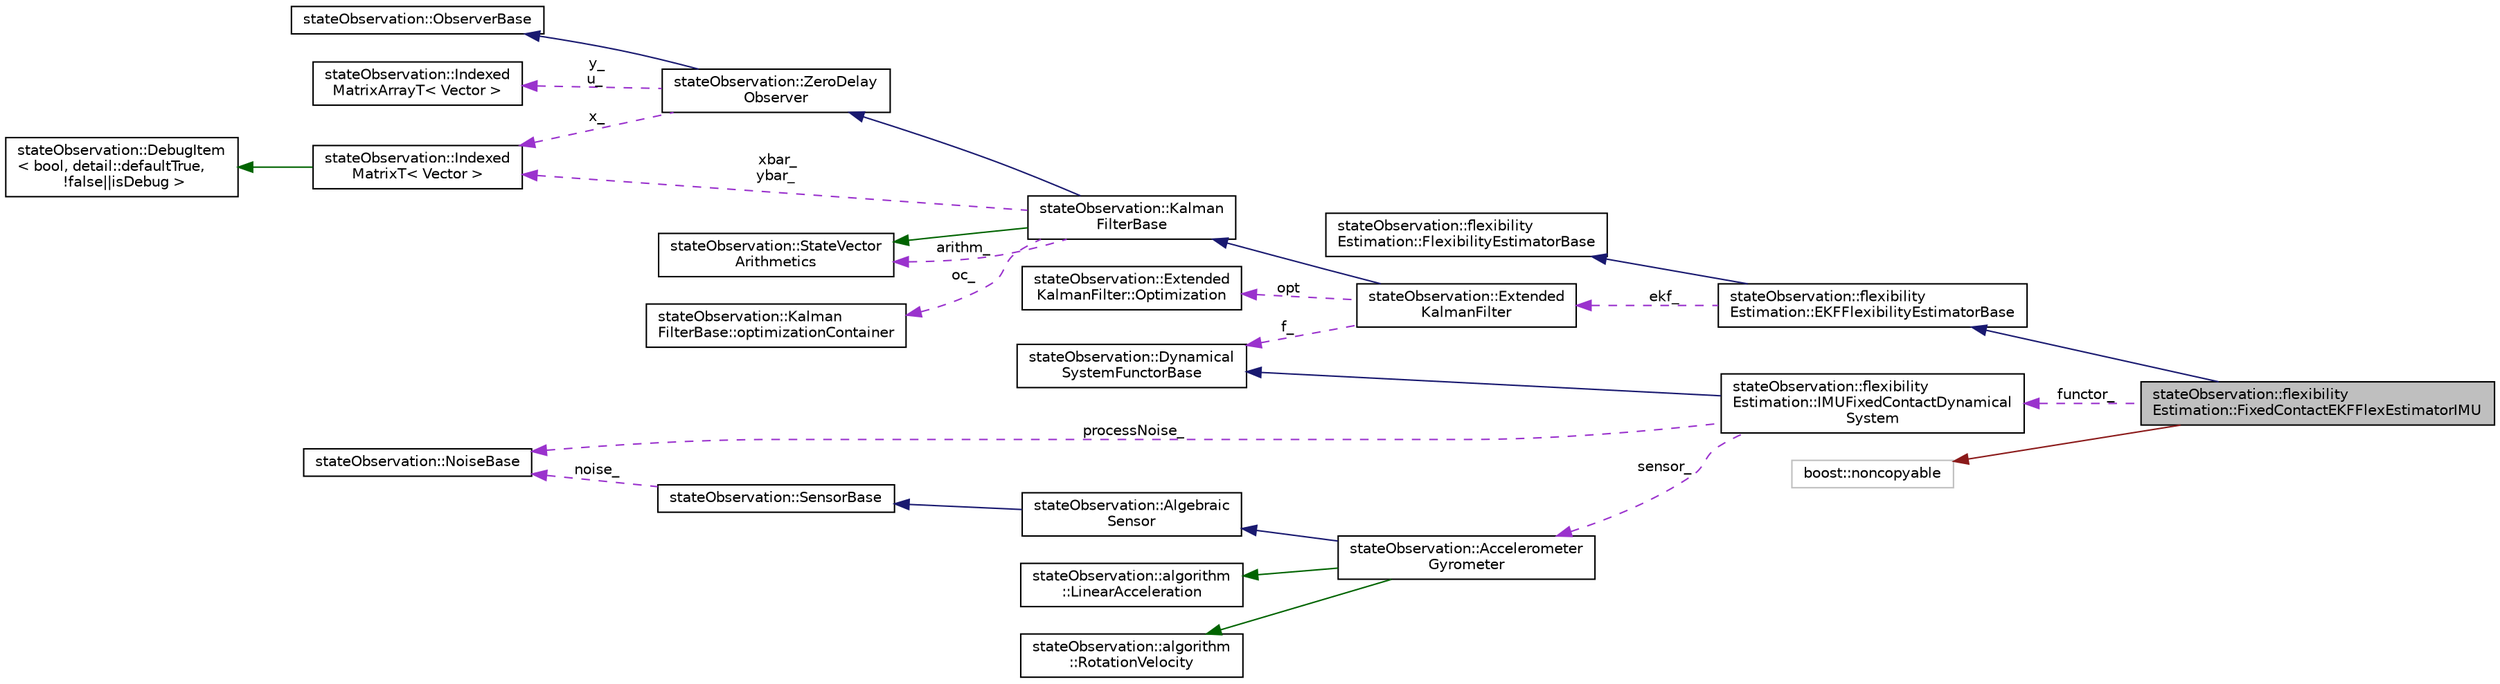 digraph "stateObservation::flexibilityEstimation::FixedContactEKFFlexEstimatorIMU"
{
  edge [fontname="Helvetica",fontsize="10",labelfontname="Helvetica",labelfontsize="10"];
  node [fontname="Helvetica",fontsize="10",shape=record];
  rankdir="LR";
  Node4 [label="stateObservation::flexibility\lEstimation::FixedContactEKFFlexEstimatorIMU",height=0.2,width=0.4,color="black", fillcolor="grey75", style="filled", fontcolor="black"];
  Node5 -> Node4 [dir="back",color="midnightblue",fontsize="10",style="solid",fontname="Helvetica"];
  Node5 [label="stateObservation::flexibility\lEstimation::EKFFlexibilityEstimatorBase",height=0.2,width=0.4,color="black", fillcolor="white", style="filled",URL="$classstateObservation_1_1flexibilityEstimation_1_1EKFFlexibilityEstimatorBase.html",tooltip="This class is the base class of the flexibility estimators that use an extended Kalman Filter..."];
  Node6 -> Node5 [dir="back",color="midnightblue",fontsize="10",style="solid",fontname="Helvetica"];
  Node6 [label="stateObservation::flexibility\lEstimation::FlexibilityEstimatorBase",height=0.2,width=0.4,color="black", fillcolor="white", style="filled",URL="$classstateObservation_1_1flexibilityEstimation_1_1FlexibilityEstimatorBase.html",tooltip="This class is the base class of the flexibility estimators. "];
  Node7 -> Node5 [dir="back",color="darkorchid3",fontsize="10",style="dashed",label=" ekf_" ,fontname="Helvetica"];
  Node7 [label="stateObservation::Extended\lKalmanFilter",height=0.2,width=0.4,color="black", fillcolor="white", style="filled",URL="$classstateObservation_1_1ExtendedKalmanFilter.html",tooltip="The class to intanciate to use an extended Kalman filter. To use this class, one needs to provide a p..."];
  Node8 -> Node7 [dir="back",color="midnightblue",fontsize="10",style="solid",fontname="Helvetica"];
  Node8 [label="stateObservation::Kalman\lFilterBase",height=0.2,width=0.4,color="black", fillcolor="white", style="filled",URL="$classstateObservation_1_1KalmanFilterBase.html",tooltip="It mostly implements the equations of Kalman filtering It is suitablle by derivation to be used incas..."];
  Node9 -> Node8 [dir="back",color="midnightblue",fontsize="10",style="solid",fontname="Helvetica"];
  Node9 [label="stateObservation::ZeroDelay\lObserver",height=0.2,width=0.4,color="black", fillcolor="white", style="filled",URL="$classstateObservation_1_1ZeroDelayObserver.html",tooltip="Defines the base class of online zero delay observers. Zero delay observers are the classical state o..."];
  Node10 -> Node9 [dir="back",color="midnightblue",fontsize="10",style="solid",fontname="Helvetica"];
  Node10 [label="stateObservation::ObserverBase",height=0.2,width=0.4,color="black", fillcolor="white", style="filled",URL="$classstateObservation_1_1ObserverBase.html",tooltip="The base class for observers. The observer is destinated to any dynamical system with a vector state ..."];
  Node11 -> Node9 [dir="back",color="darkorchid3",fontsize="10",style="dashed",label=" y_\nu_" ,fontname="Helvetica"];
  Node11 [label="stateObservation::Indexed\lMatrixArrayT\< Vector \>",height=0.2,width=0.4,color="black", fillcolor="white", style="filled",URL="$classstateObservation_1_1IndexedMatrixArrayT.html"];
  Node12 -> Node9 [dir="back",color="darkorchid3",fontsize="10",style="dashed",label=" x_" ,fontname="Helvetica"];
  Node12 [label="stateObservation::Indexed\lMatrixT\< Vector \>",height=0.2,width=0.4,color="black", fillcolor="white", style="filled",URL="$classstateObservation_1_1IndexedMatrixT.html"];
  Node13 -> Node12 [dir="back",color="darkgreen",fontsize="10",style="solid",fontname="Helvetica"];
  Node13 [label="stateObservation::DebugItem\l\< bool, detail::defaultTrue,\l !false\|\|isDebug \>",height=0.2,width=0.4,color="black", fillcolor="white", style="filled",URL="$classstateObservation_1_1DebugItem.html"];
  Node14 -> Node8 [dir="back",color="darkgreen",fontsize="10",style="solid",fontname="Helvetica"];
  Node14 [label="stateObservation::StateVector\lArithmetics",height=0.2,width=0.4,color="black", fillcolor="white", style="filled",URL="$classstateObservation_1_1StateVectorArithmetics.html",tooltip="This class is used to customize the way the difference between measurements, the state update functio..."];
  Node15 -> Node8 [dir="back",color="darkorchid3",fontsize="10",style="dashed",label=" oc_" ,fontname="Helvetica"];
  Node15 [label="stateObservation::Kalman\lFilterBase::optimizationContainer",height=0.2,width=0.4,color="black", fillcolor="white", style="filled",URL="$structstateObservation_1_1KalmanFilterBase_1_1optimizationContainer.html"];
  Node14 -> Node8 [dir="back",color="darkorchid3",fontsize="10",style="dashed",label=" arithm_" ,fontname="Helvetica"];
  Node12 -> Node8 [dir="back",color="darkorchid3",fontsize="10",style="dashed",label=" xbar_\nybar_" ,fontname="Helvetica"];
  Node16 -> Node7 [dir="back",color="darkorchid3",fontsize="10",style="dashed",label=" opt" ,fontname="Helvetica"];
  Node16 [label="stateObservation::Extended\lKalmanFilter::Optimization",height=0.2,width=0.4,color="black", fillcolor="white", style="filled",URL="$structstateObservation_1_1ExtendedKalmanFilter_1_1Optimization.html"];
  Node17 -> Node7 [dir="back",color="darkorchid3",fontsize="10",style="dashed",label=" f_" ,fontname="Helvetica"];
  Node17 [label="stateObservation::Dynamical\lSystemFunctorBase",height=0.2,width=0.4,color="black", fillcolor="white", style="filled",URL="$classstateObservation_1_1DynamicalSystemFunctorBase.html",tooltip="This is the base class of any functor that describes the dynamics of the state and the measurement..."];
  Node18 -> Node4 [dir="back",color="firebrick4",fontsize="10",style="solid",fontname="Helvetica"];
  Node18 [label="boost::noncopyable",height=0.2,width=0.4,color="grey75", fillcolor="white", style="filled"];
  Node19 -> Node4 [dir="back",color="darkorchid3",fontsize="10",style="dashed",label=" functor_" ,fontname="Helvetica"];
  Node19 [label="stateObservation::flexibility\lEstimation::IMUFixedContactDynamical\lSystem",height=0.2,width=0.4,color="black", fillcolor="white", style="filled",URL="$classstateObservation_1_1flexibilityEstimation_1_1IMUFixedContactDynamicalSystem.html",tooltip="This class describes the dynamics of a robot&#39;s flexibility this dynamics is the simplest possible sys..."];
  Node17 -> Node19 [dir="back",color="midnightblue",fontsize="10",style="solid",fontname="Helvetica"];
  Node20 -> Node19 [dir="back",color="darkorchid3",fontsize="10",style="dashed",label=" sensor_" ,fontname="Helvetica"];
  Node20 [label="stateObservation::Accelerometer\lGyrometer",height=0.2,width=0.4,color="black", fillcolor="white", style="filled",URL="$classstateObservation_1_1AccelerometerGyrometer.html",tooltip="Implements the accelerometer-gyrometer measurements. "];
  Node21 -> Node20 [dir="back",color="midnightblue",fontsize="10",style="solid",fontname="Helvetica"];
  Node21 [label="stateObservation::Algebraic\lSensor",height=0.2,width=0.4,color="black", fillcolor="white", style="filled",URL="$classstateObservation_1_1AlgebraicSensor.html",tooltip="The base class for algebraic sensors. Algebraic sensors are sensors which depend only on the state va..."];
  Node22 -> Node21 [dir="back",color="midnightblue",fontsize="10",style="solid",fontname="Helvetica"];
  Node22 [label="stateObservation::SensorBase",height=0.2,width=0.4,color="black", fillcolor="white", style="filled",URL="$classstateObservation_1_1SensorBase.html",tooltip="The base class for sensors. This must be derived to implement a sensor. "];
  Node23 -> Node22 [dir="back",color="darkorchid3",fontsize="10",style="dashed",label=" noise_" ,fontname="Helvetica"];
  Node23 [label="stateObservation::NoiseBase",height=0.2,width=0.4,color="black", fillcolor="white", style="filled",URL="$classstateObservation_1_1NoiseBase.html"];
  Node24 -> Node20 [dir="back",color="darkgreen",fontsize="10",style="solid",fontname="Helvetica"];
  Node24 [label="stateObservation::algorithm\l::LinearAcceleration",height=0.2,width=0.4,color="black", fillcolor="white", style="filled",URL="$classstateObservation_1_1algorithm_1_1LinearAcceleration.html",tooltip="Implements the measurements given by an accelerometer. "];
  Node25 -> Node20 [dir="back",color="darkgreen",fontsize="10",style="solid",fontname="Helvetica"];
  Node25 [label="stateObservation::algorithm\l::RotationVelocity",height=0.2,width=0.4,color="black", fillcolor="white", style="filled",URL="$classstateObservation_1_1algorithm_1_1RotationVelocity.html",tooltip="Implements the gyrometer measurement algorithm. "];
  Node23 -> Node19 [dir="back",color="darkorchid3",fontsize="10",style="dashed",label=" processNoise_" ,fontname="Helvetica"];
}
